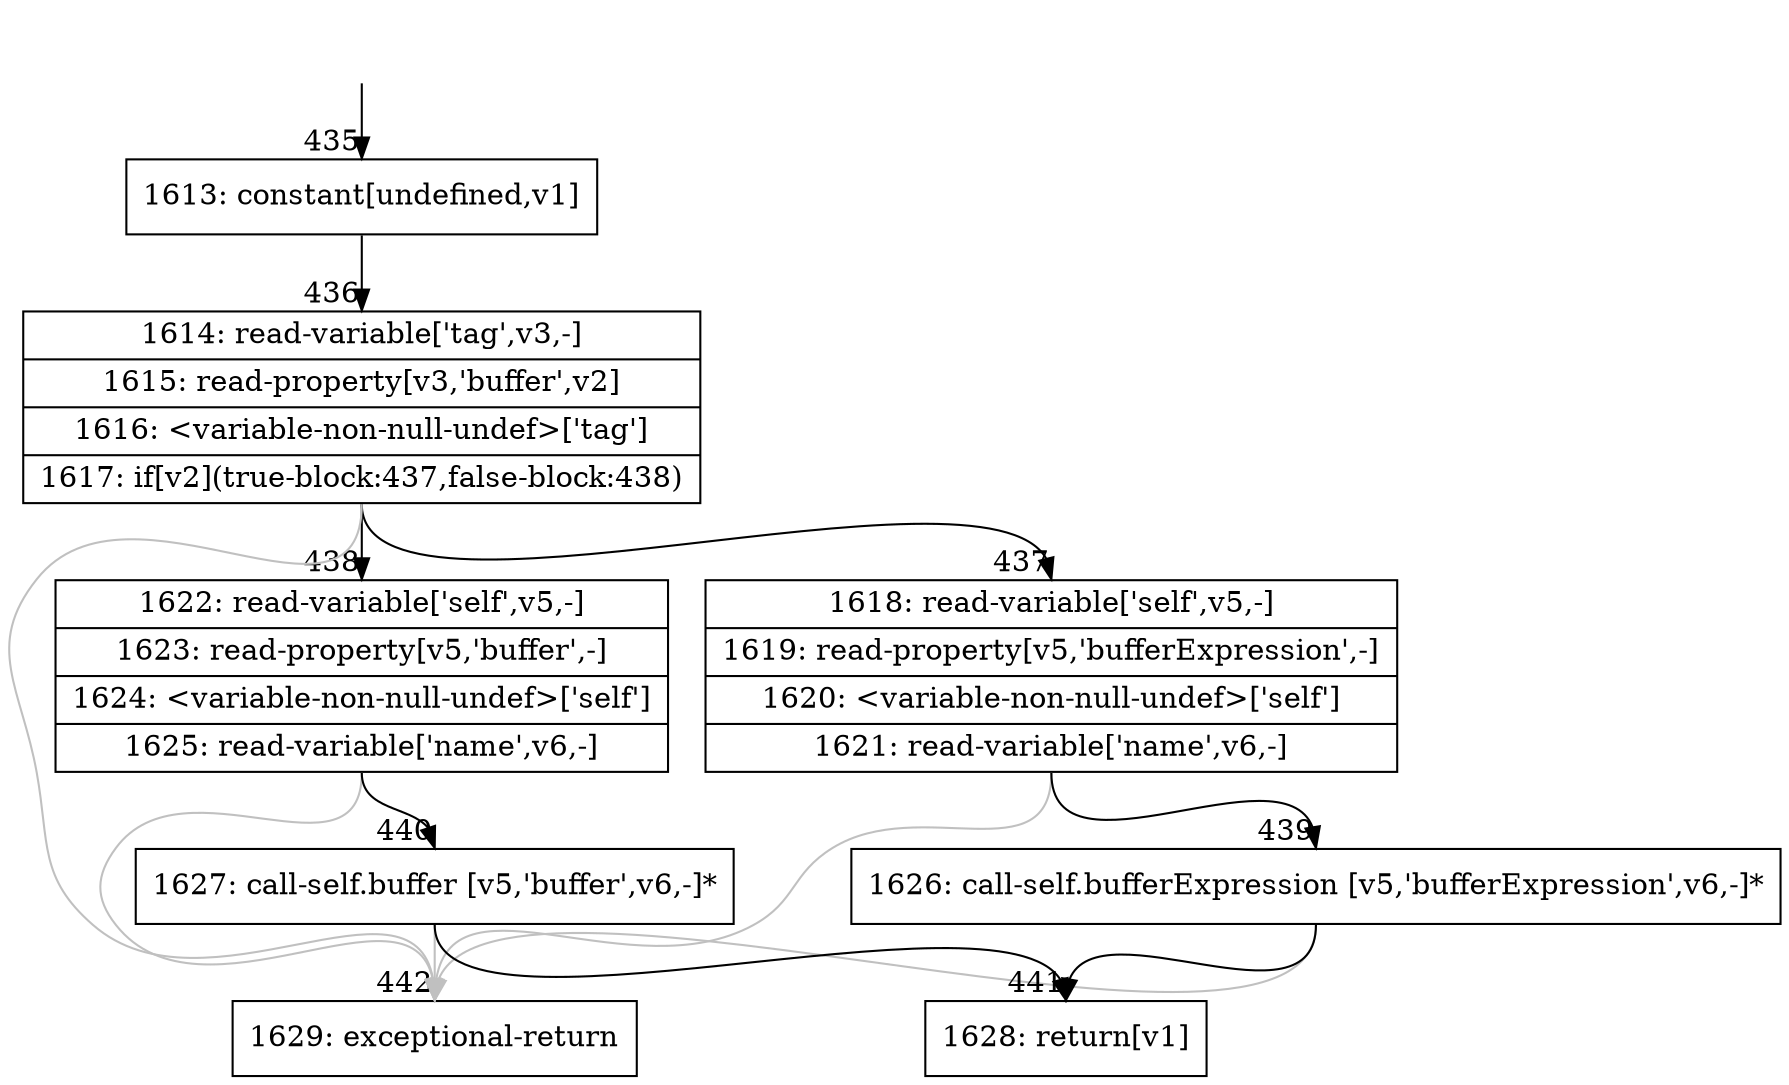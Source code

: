 digraph {
rankdir="TD"
BB_entry26[shape=none,label=""];
BB_entry26 -> BB435 [tailport=s, headport=n, headlabel="    435"]
BB435 [shape=record label="{1613: constant[undefined,v1]}" ] 
BB435 -> BB436 [tailport=s, headport=n, headlabel="      436"]
BB436 [shape=record label="{1614: read-variable['tag',v3,-]|1615: read-property[v3,'buffer',v2]|1616: \<variable-non-null-undef\>['tag']|1617: if[v2](true-block:437,false-block:438)}" ] 
BB436 -> BB437 [tailport=s, headport=n, headlabel="      437"]
BB436 -> BB438 [tailport=s, headport=n, headlabel="      438"]
BB436 -> BB442 [tailport=s, headport=n, color=gray, headlabel="      442"]
BB437 [shape=record label="{1618: read-variable['self',v5,-]|1619: read-property[v5,'bufferExpression',-]|1620: \<variable-non-null-undef\>['self']|1621: read-variable['name',v6,-]}" ] 
BB437 -> BB439 [tailport=s, headport=n, headlabel="      439"]
BB437 -> BB442 [tailport=s, headport=n, color=gray]
BB438 [shape=record label="{1622: read-variable['self',v5,-]|1623: read-property[v5,'buffer',-]|1624: \<variable-non-null-undef\>['self']|1625: read-variable['name',v6,-]}" ] 
BB438 -> BB440 [tailport=s, headport=n, headlabel="      440"]
BB438 -> BB442 [tailport=s, headport=n, color=gray]
BB439 [shape=record label="{1626: call-self.bufferExpression [v5,'bufferExpression',v6,-]*}" ] 
BB439 -> BB441 [tailport=s, headport=n, headlabel="      441"]
BB439 -> BB442 [tailport=s, headport=n, color=gray]
BB440 [shape=record label="{1627: call-self.buffer [v5,'buffer',v6,-]*}" ] 
BB440 -> BB441 [tailport=s, headport=n]
BB440 -> BB442 [tailport=s, headport=n, color=gray]
BB441 [shape=record label="{1628: return[v1]}" ] 
BB442 [shape=record label="{1629: exceptional-return}" ] 
//#$~ 441
}
